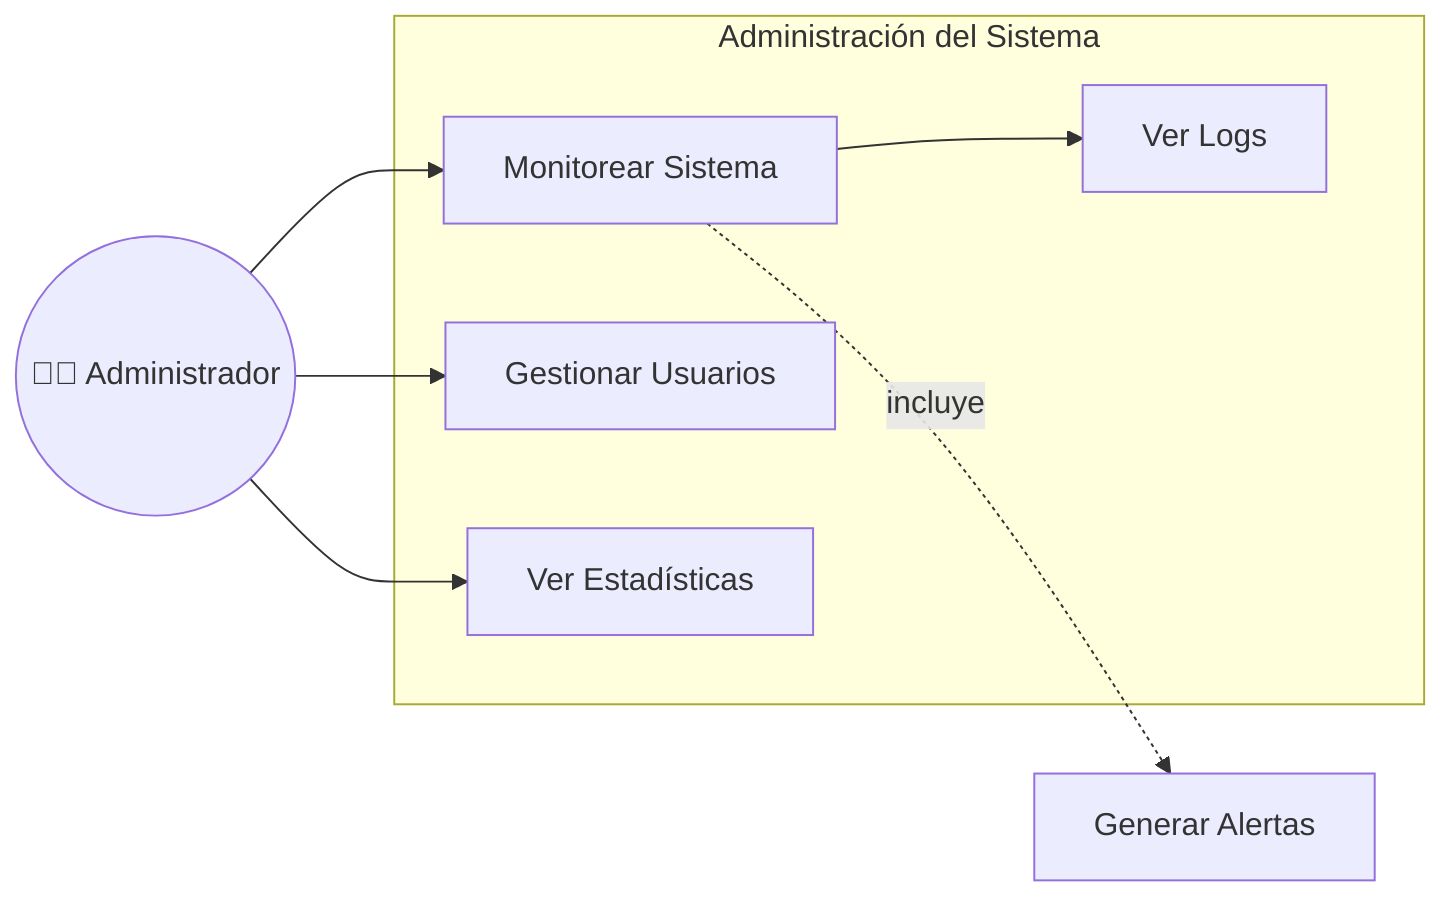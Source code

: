 flowchart LR
  Admin((👨‍💼 Administrador))
  subgraph ADMINMOD["Administración del Sistema"]
    direction TB
    Monitoreo[Monitorear Sistema]
    GestionUsuarios[Gestionar Usuarios]
    Estadisticas[Ver Estadísticas]
    Logs[Ver Logs]
  end

  Admin --> Monitoreo
  Admin --> GestionUsuarios
  Admin --> Estadisticas
  Monitoreo --> Logs

  %% include: monitoreo incluye alertas si hay fallos
  Alert[Generar Alertas]
  Monitoreo -.->|incluye| Alert